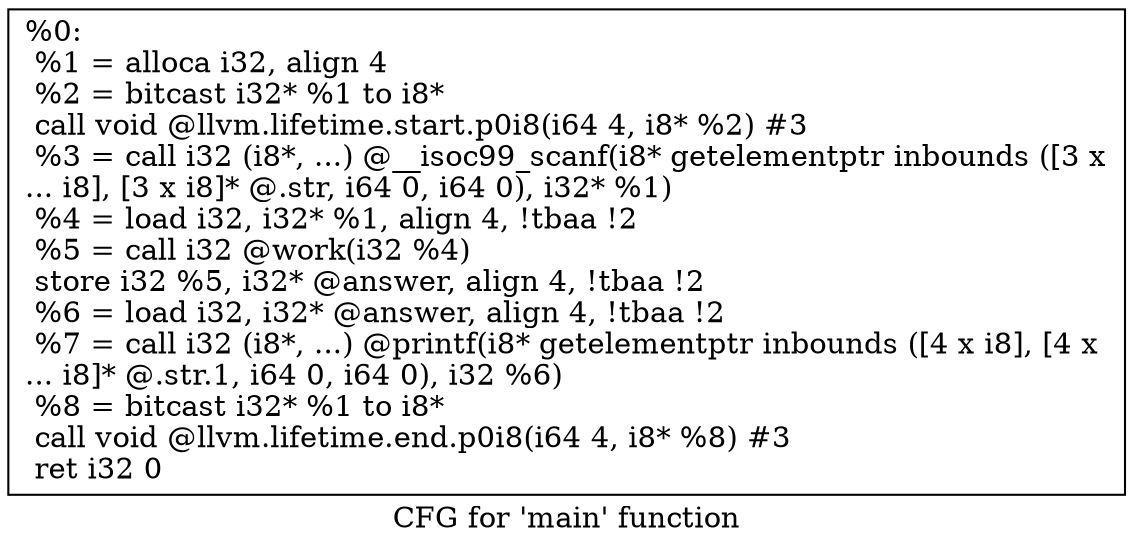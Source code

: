 digraph "CFG for 'main' function" {
	label="CFG for 'main' function";

	Node0x1b2b820 [shape=record,label="{%0:\l  %1 = alloca i32, align 4\l  %2 = bitcast i32* %1 to i8*\l  call void @llvm.lifetime.start.p0i8(i64 4, i8* %2) #3\l  %3 = call i32 (i8*, ...) @__isoc99_scanf(i8* getelementptr inbounds ([3 x\l... i8], [3 x i8]* @.str, i64 0, i64 0), i32* %1)\l  %4 = load i32, i32* %1, align 4, !tbaa !2\l  %5 = call i32 @work(i32 %4)\l  store i32 %5, i32* @answer, align 4, !tbaa !2\l  %6 = load i32, i32* @answer, align 4, !tbaa !2\l  %7 = call i32 (i8*, ...) @printf(i8* getelementptr inbounds ([4 x i8], [4 x\l... i8]* @.str.1, i64 0, i64 0), i32 %6)\l  %8 = bitcast i32* %1 to i8*\l  call void @llvm.lifetime.end.p0i8(i64 4, i8* %8) #3\l  ret i32 0\l}"];
}
